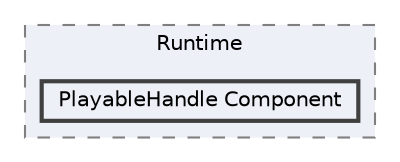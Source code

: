 digraph "external/spine-runtimes/spine-unity/Modules/com.esotericsoftware.spine.timeline/Runtime/PlayableHandle Component"
{
 // LATEX_PDF_SIZE
  bgcolor="transparent";
  edge [fontname=Helvetica,fontsize=10,labelfontname=Helvetica,labelfontsize=10];
  node [fontname=Helvetica,fontsize=10,shape=box,height=0.2,width=0.4];
  compound=true
  subgraph clusterdir_544f9278c7b02e90995531826ec0000c {
    graph [ bgcolor="#edf0f7", pencolor="grey50", label="Runtime", fontname=Helvetica,fontsize=10 style="filled,dashed", URL="dir_544f9278c7b02e90995531826ec0000c.html",tooltip=""]
  dir_bb93458868200db057733e0e90e02c4f [label="PlayableHandle Component", fillcolor="#edf0f7", color="grey25", style="filled,bold", URL="dir_bb93458868200db057733e0e90e02c4f.html",tooltip=""];
  }
}
